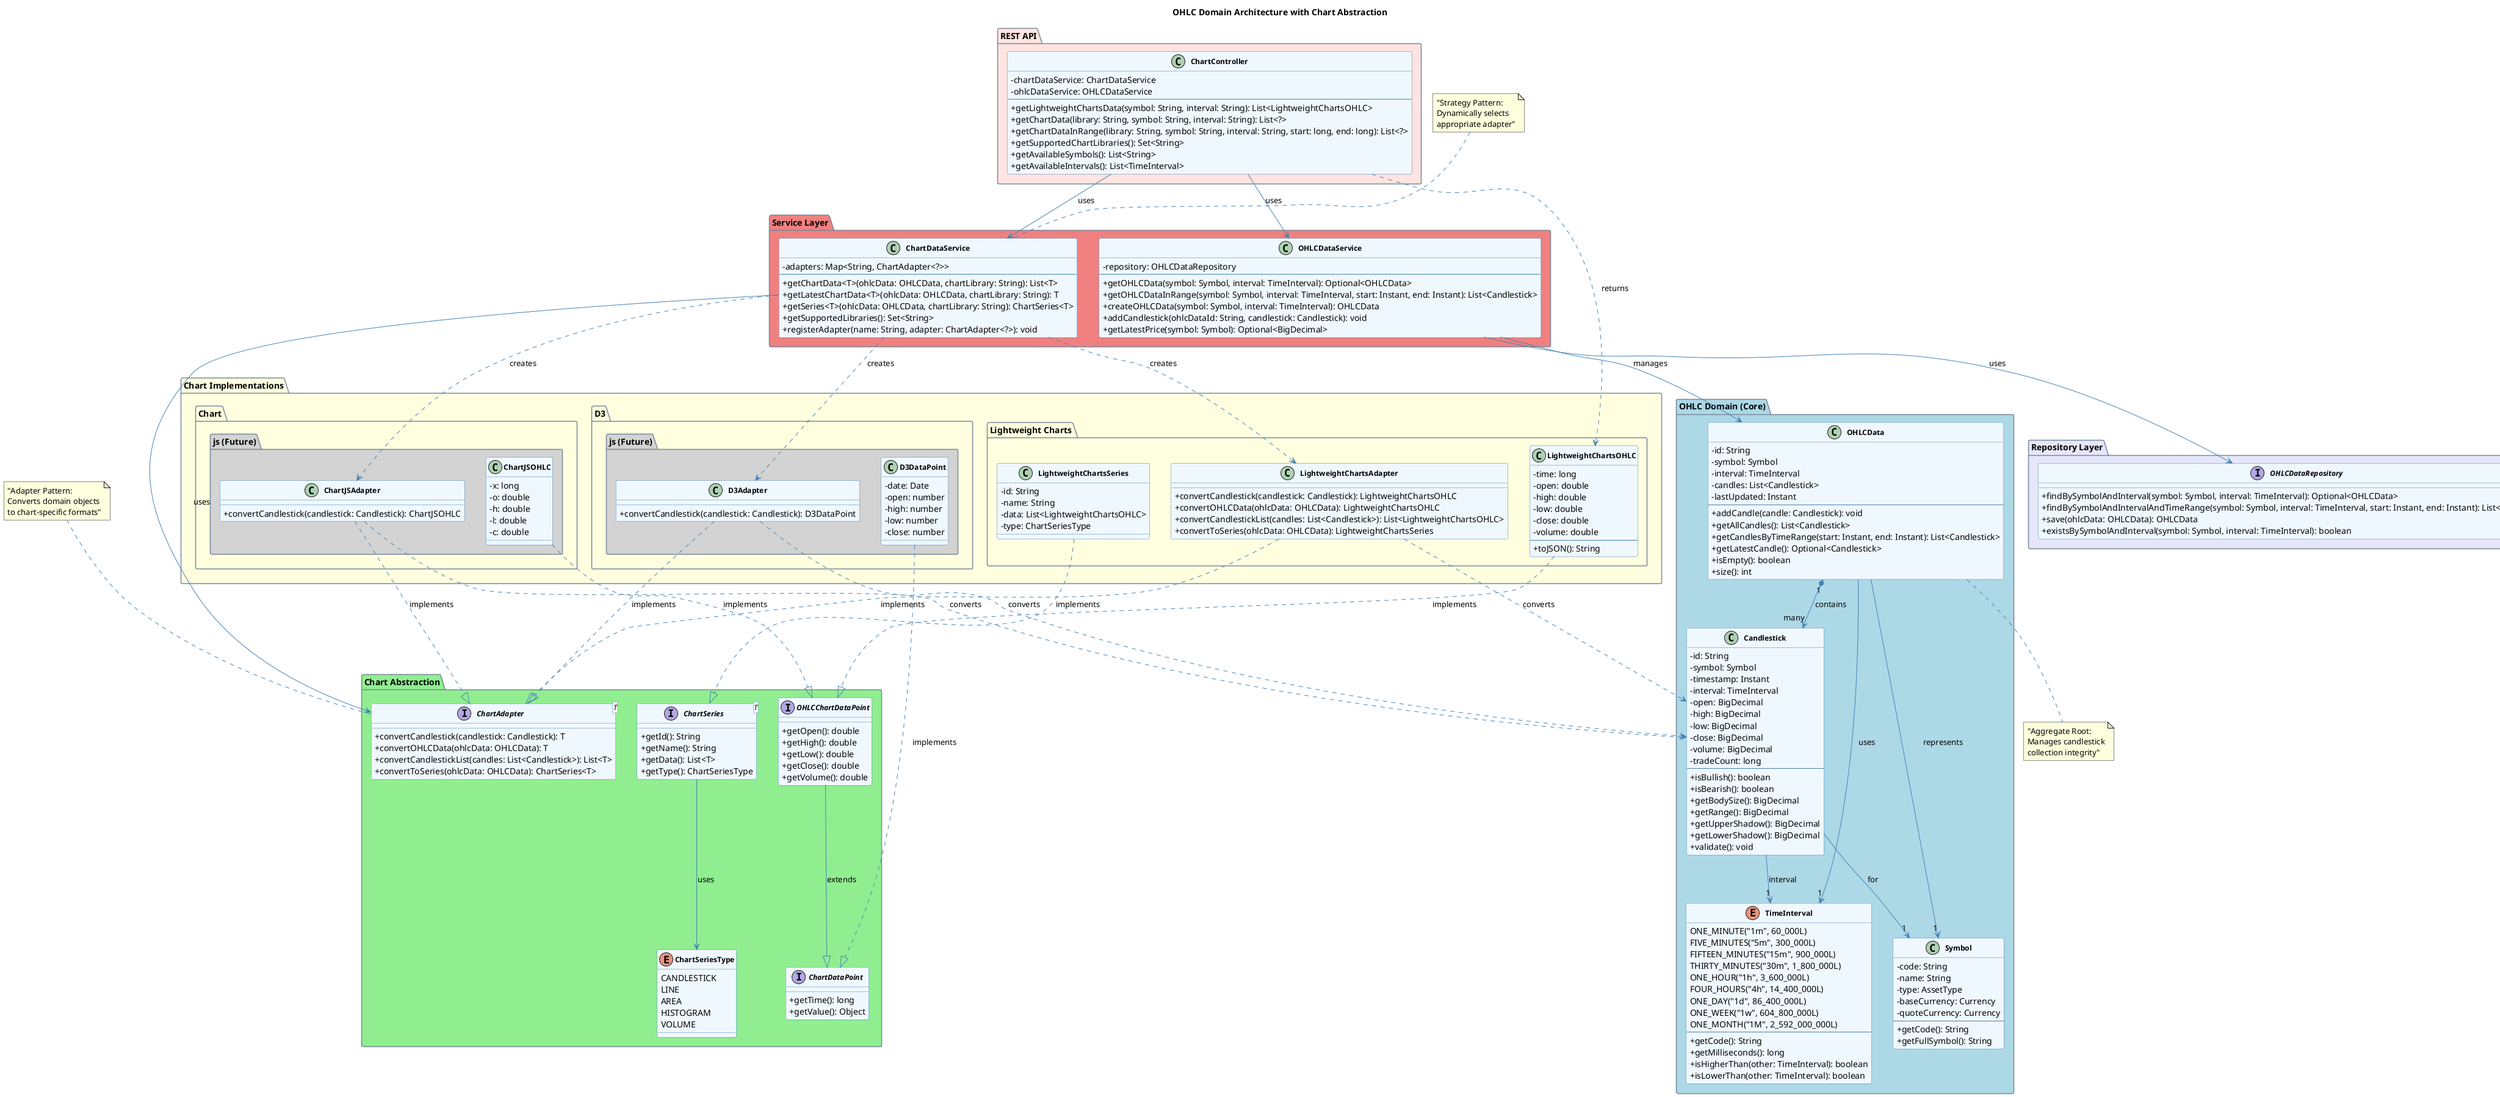 @startuml OHLC_Architecture_with_Chart_Abstraction

skinparam classAttributeIconSize 0
skinparam classFontStyle bold
skinparam classFontSize 12
skinparam classBackgroundColor #F0F8FF
skinparam classBorderColor #4682B4
skinparam packageBorderColor #778899
skinparam packageBackgroundColor transparent
skinparam ArrowColor #4682B4

title OHLC Domain Architecture with Chart Abstraction

' ===== DOMAIN LAYER =====
package "OHLC Domain (Core)" #LightBlue {

    class "Candlestick" as Candlestick {
        -id: String
        -symbol: Symbol
        -timestamp: Instant
        -interval: TimeInterval
        -open: BigDecimal
        -high: BigDecimal
        -low: BigDecimal
        -close: BigDecimal
        -volume: BigDecimal
        -tradeCount: long
        --
        +isBullish(): boolean
        +isBearish(): boolean
        +getBodySize(): BigDecimal
        +getRange(): BigDecimal
        +getUpperShadow(): BigDecimal
        +getLowerShadow(): BigDecimal
        +validate(): void
    }

    class "OHLCData" as OHLCData {
        -id: String
        -symbol: Symbol
        -interval: TimeInterval
        -candles: List<Candlestick>
        -lastUpdated: Instant
        --
        +addCandle(candle: Candlestick): void
        +getAllCandles(): List<Candlestick>
        +getCandlesByTimeRange(start: Instant, end: Instant): List<Candlestick>
        +getLatestCandle(): Optional<Candlestick>
        +isEmpty(): boolean
        +size(): int
    }

    enum "TimeInterval" as TimeInterval {
        ONE_MINUTE("1m", 60_000L)
        FIVE_MINUTES("5m", 300_000L)
        FIFTEEN_MINUTES("15m", 900_000L)
        THIRTY_MINUTES("30m", 1_800_000L)
        ONE_HOUR("1h", 3_600_000L)
        FOUR_HOURS("4h", 14_400_000L)
        ONE_DAY("1d", 86_400_000L)
        ONE_WEEK("1w", 604_800_000L)
        ONE_MONTH("1M", 2_592_000_000L)
        --
        +getCode(): String
        +getMilliseconds(): long
        +isHigherThan(other: TimeInterval): boolean
        +isLowerThan(other: TimeInterval): boolean
    }

    ' Reuse Symbol from shared domain
    class "Symbol" as Symbol {
        -code: String
        -name: String
        -type: AssetType
        -baseCurrency: Currency
        -quoteCurrency: Currency
        --
        +getCode(): String
        +getFullSymbol(): String
    }
}

' ===== CHART ABSTRACTION LAYER =====
package "Chart Abstraction" #LightGreen {

    interface "ChartDataPoint" as ChartDataPoint {
        +getTime(): long
        +getValue(): Object
    }

    interface "OHLCChartDataPoint" as OHLCChartDataPoint {
        +getOpen(): double
        +getHigh(): double
        +getLow(): double
        +getClose(): double
        +getVolume(): double
    }

    interface "ChartSeries<T>" as ChartSeries {
        +getId(): String
        +getName(): String
        +getData(): List<T>
        +getType(): ChartSeriesType
    }

    enum "ChartSeriesType" as ChartSeriesType {
        CANDLESTICK
        LINE
        AREA
        HISTOGRAM
        VOLUME
    }

    interface "ChartAdapter<T>" as ChartAdapter {
        +convertCandlestick(candlestick: Candlestick): T
        +convertOHLCData(ohlcData: OHLCData): T
        +convertCandlestickList(candles: List<Candlestick>): List<T>
        +convertToSeries(ohlcData: OHLCData): ChartSeries<T>
    }
}

' ===== CHART IMPLEMENTATIONS =====
package "Chart Implementations" #LightYellow {

    ' Lightweight Charts
    package "Lightweight Charts" {
        class "LightweightChartsOHLC" as LWChartsOHLC {
            -time: long
            -open: double
            -high: double
            -low: double
            -close: double
            -volume: double
            --
            +toJSON(): String
        }

        class "LightweightChartsSeries" as LWChartsSeries {
            -id: String
            -name: String
            -data: List<LightweightChartsOHLC>
            -type: ChartSeriesType
        }

        class "LightweightChartsAdapter" as LWChartsAdapter {
            +convertCandlestick(candlestick: Candlestick): LightweightChartsOHLC
            +convertOHLCData(ohlcData: OHLCData): LightweightChartsOHLC
            +convertCandlestickList(candles: List<Candlestick>): List<LightweightChartsOHLC>
            +convertToSeries(ohlcData: OHLCData): LightweightChartsSeries
        }
    }

    ' Future Chart Libraries (placeholders)
    package "Chart.js (Future)" #LightGray {
        class "ChartJSOHLC" as ChartJSOHLC {
            -x: long
            -o: double
            -h: double
            -l: double
            -c: double
        }

        class "ChartJSAdapter" as ChartJSAdapter {
            +convertCandlestick(candlestick: Candlestick): ChartJSOHLC
        }
    }

    package "D3.js (Future)" #LightGray {
        class "D3DataPoint" as D3DataPoint {
            -date: Date
            -open: number
            -high: number
            -low: number
            -close: number
        }

        class "D3Adapter" as D3Adapter {
            +convertCandlestick(candlestick: Candlestick): D3DataPoint
        }
    }
}

' ===== SERVICE LAYER =====
package "Service Layer" #LightCoral {

    class "ChartDataService" as ChartDataService {
        -adapters: Map<String, ChartAdapter<?>>
        --
        +getChartData<T>(ohlcData: OHLCData, chartLibrary: String): List<T>
        +getLatestChartData<T>(ohlcData: OHLCData, chartLibrary: String): T
        +getSeries<T>(ohlcData: OHLCData, chartLibrary: String): ChartSeries<T>
        +getSupportedLibraries(): Set<String>
        +registerAdapter(name: String, adapter: ChartAdapter<?>): void
    }

    class "OHLCDataService" as OHLCDataService {
        -repository: OHLCDataRepository
        --
        +getOHLCData(symbol: Symbol, interval: TimeInterval): Optional<OHLCData>
        +getOHLCDataInRange(symbol: Symbol, interval: TimeInterval, start: Instant, end: Instant): List<Candlestick>
        +createOHLCData(symbol: Symbol, interval: TimeInterval): OHLCData
        +addCandlestick(ohlcDataId: String, candlestick: Candlestick): void
        +getLatestPrice(symbol: Symbol): Optional<BigDecimal>
    }
}

' ===== REPOSITORY LAYER =====
package "Repository Layer" #Lavender {

    interface "OHLCDataRepository" as OHLCDataRepository {
        +findBySymbolAndInterval(symbol: Symbol, interval: TimeInterval): Optional<OHLCData>
        +findBySymbolAndIntervalAndTimeRange(symbol: Symbol, interval: TimeInterval, start: Instant, end: Instant): List<Candlestick>
        +save(ohlcData: OHLCData): OHLCData
        +existsBySymbolAndInterval(symbol: Symbol, interval: TimeInterval): boolean
    }
}

' ===== REST LAYER =====
package "REST API" #MistyRose {

    class "ChartController" as ChartController {
        -chartDataService: ChartDataService
        -ohlcDataService: OHLCDataService
        --
        +getLightweightChartsData(symbol: String, interval: String): List<LightweightChartsOHLC>
        +getChartData(library: String, symbol: String, interval: String): List<?>
        +getChartDataInRange(library: String, symbol: String, interval: String, start: long, end: long): List<?>
        +getSupportedChartLibraries(): Set<String>
        +getAvailableSymbols(): List<String>
        +getAvailableIntervals(): List<TimeInterval>
    }
}

' ===== RELATIONSHIPS =====

' Domain relationships
OHLCData "1" *--> "many" Candlestick : contains
OHLCData --> "1" Symbol : represents
OHLCData --> "1" TimeInterval : uses
Candlestick --> "1" Symbol : for
Candlestick --> "1" TimeInterval : interval

' Chart abstraction relationships
OHLCChartDataPoint --|> ChartDataPoint : extends
ChartSeries --> ChartSeriesType : uses

' Implementation relationships
LWChartsOHLC ..|> OHLCChartDataPoint : implements
LWChartsSeries ..|> ChartSeries : implements
LWChartsAdapter ..|> ChartAdapter : implements

ChartJSOHLC ..|> OHLCChartDataPoint : implements
ChartJSAdapter ..|> ChartAdapter : implements

D3DataPoint ..|> ChartDataPoint : implements
D3Adapter ..|> ChartAdapter : implements

' Service relationships
ChartDataService --> ChartAdapter : uses
ChartDataService ..> LWChartsAdapter : creates
ChartDataService ..> ChartJSAdapter : creates
ChartDataService ..> D3Adapter : creates

OHLCDataService --> OHLCDataRepository : uses
OHLCDataService --> OHLCData : manages

' Controller relationships
ChartController --> ChartDataService : uses
ChartController --> OHLCDataService : uses
ChartController ..> LWChartsOHLC : returns

' Dependencies (domain to chart)
LWChartsAdapter ..> Candlestick : converts
ChartJSAdapter ..> Candlestick : converts
D3Adapter ..> Candlestick : converts

note top of ChartAdapter : "Adapter Pattern:\nConverts domain objects\nto chart-specific formats"

note top of ChartDataService : "Strategy Pattern:\nDynamically selects\nappropriate adapter"

note bottom of OHLCData : "Aggregate Root:\nManages candlestick\ncollection integrity"

@enduml